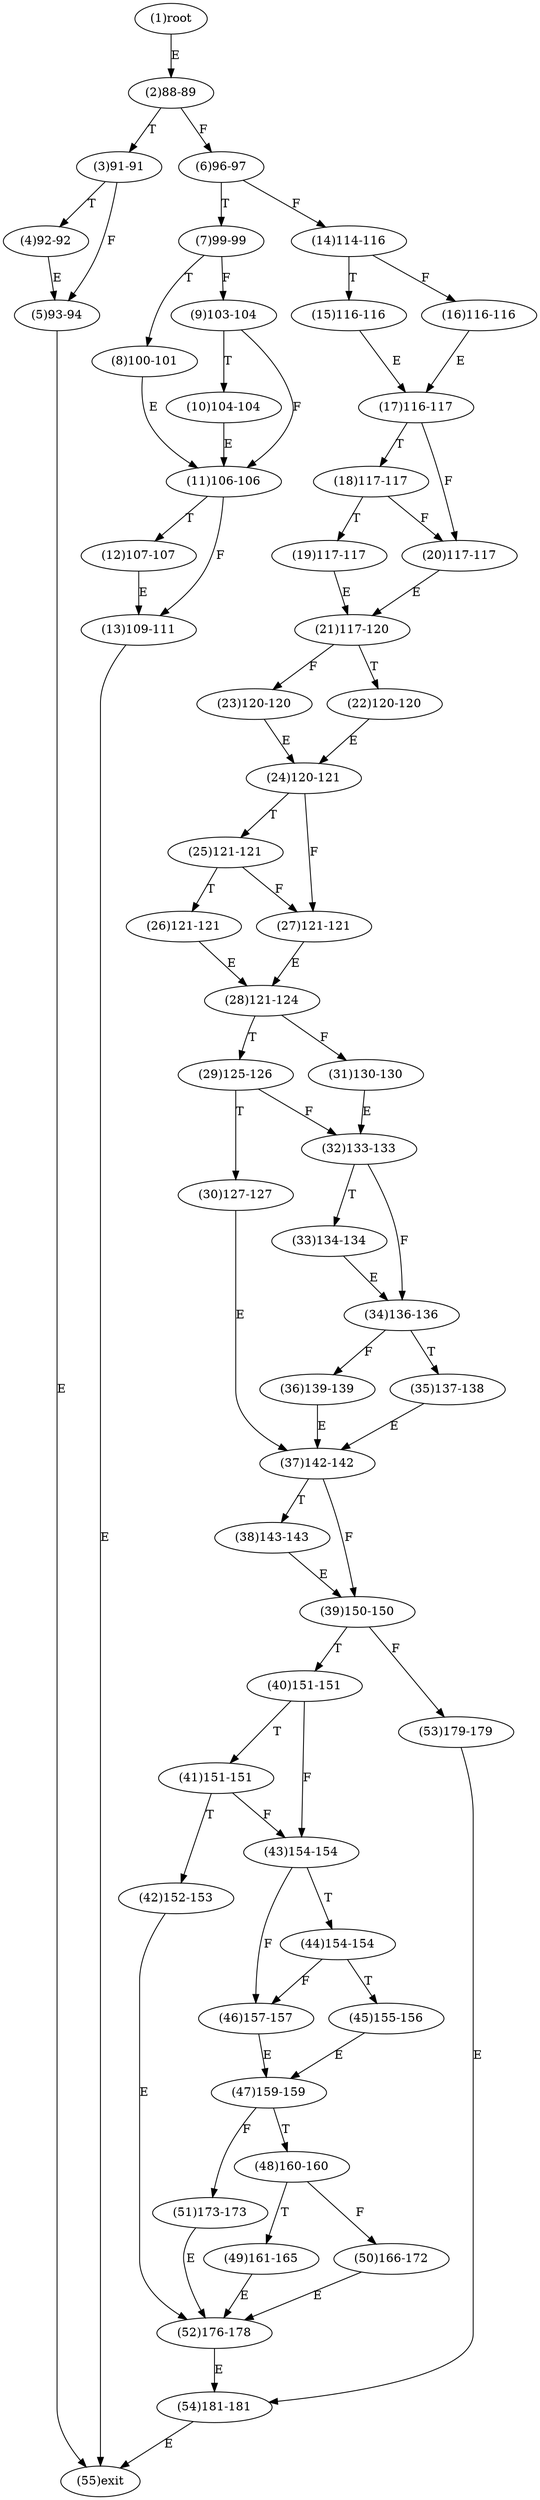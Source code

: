 digraph "" { 
1[ label="(1)root"];
2[ label="(2)88-89"];
3[ label="(3)91-91"];
4[ label="(4)92-92"];
5[ label="(5)93-94"];
6[ label="(6)96-97"];
7[ label="(7)99-99"];
8[ label="(8)100-101"];
9[ label="(9)103-104"];
10[ label="(10)104-104"];
11[ label="(11)106-106"];
12[ label="(12)107-107"];
13[ label="(13)109-111"];
14[ label="(14)114-116"];
15[ label="(15)116-116"];
17[ label="(17)116-117"];
16[ label="(16)116-116"];
19[ label="(19)117-117"];
18[ label="(18)117-117"];
21[ label="(21)117-120"];
20[ label="(20)117-117"];
23[ label="(23)120-120"];
22[ label="(22)120-120"];
25[ label="(25)121-121"];
24[ label="(24)120-121"];
27[ label="(27)121-121"];
26[ label="(26)121-121"];
29[ label="(29)125-126"];
28[ label="(28)121-124"];
31[ label="(31)130-130"];
30[ label="(30)127-127"];
34[ label="(34)136-136"];
35[ label="(35)137-138"];
32[ label="(32)133-133"];
33[ label="(33)134-134"];
38[ label="(38)143-143"];
39[ label="(39)150-150"];
36[ label="(36)139-139"];
37[ label="(37)142-142"];
42[ label="(42)152-153"];
43[ label="(43)154-154"];
40[ label="(40)151-151"];
41[ label="(41)151-151"];
46[ label="(46)157-157"];
47[ label="(47)159-159"];
44[ label="(44)154-154"];
45[ label="(45)155-156"];
51[ label="(51)173-173"];
50[ label="(50)166-172"];
49[ label="(49)161-165"];
48[ label="(48)160-160"];
55[ label="(55)exit"];
54[ label="(54)181-181"];
53[ label="(53)179-179"];
52[ label="(52)176-178"];
1->2[ label="E"];
2->6[ label="F"];
2->3[ label="T"];
3->5[ label="F"];
3->4[ label="T"];
4->5[ label="E"];
5->55[ label="E"];
6->14[ label="F"];
6->7[ label="T"];
7->9[ label="F"];
7->8[ label="T"];
8->11[ label="E"];
9->11[ label="F"];
9->10[ label="T"];
10->11[ label="E"];
11->13[ label="F"];
11->12[ label="T"];
12->13[ label="E"];
13->55[ label="E"];
14->16[ label="F"];
14->15[ label="T"];
15->17[ label="E"];
16->17[ label="E"];
17->20[ label="F"];
17->18[ label="T"];
18->20[ label="F"];
18->19[ label="T"];
19->21[ label="E"];
20->21[ label="E"];
21->23[ label="F"];
21->22[ label="T"];
22->24[ label="E"];
23->24[ label="E"];
24->27[ label="F"];
24->25[ label="T"];
25->27[ label="F"];
25->26[ label="T"];
26->28[ label="E"];
27->28[ label="E"];
28->31[ label="F"];
28->29[ label="T"];
29->32[ label="F"];
29->30[ label="T"];
30->37[ label="E"];
31->32[ label="E"];
32->34[ label="F"];
32->33[ label="T"];
33->34[ label="E"];
34->36[ label="F"];
34->35[ label="T"];
35->37[ label="E"];
36->37[ label="E"];
37->39[ label="F"];
37->38[ label="T"];
38->39[ label="E"];
39->53[ label="F"];
39->40[ label="T"];
40->43[ label="F"];
40->41[ label="T"];
41->43[ label="F"];
41->42[ label="T"];
42->52[ label="E"];
43->46[ label="F"];
43->44[ label="T"];
44->46[ label="F"];
44->45[ label="T"];
45->47[ label="E"];
46->47[ label="E"];
47->51[ label="F"];
47->48[ label="T"];
48->50[ label="F"];
48->49[ label="T"];
49->52[ label="E"];
50->52[ label="E"];
51->52[ label="E"];
52->54[ label="E"];
53->54[ label="E"];
54->55[ label="E"];
}